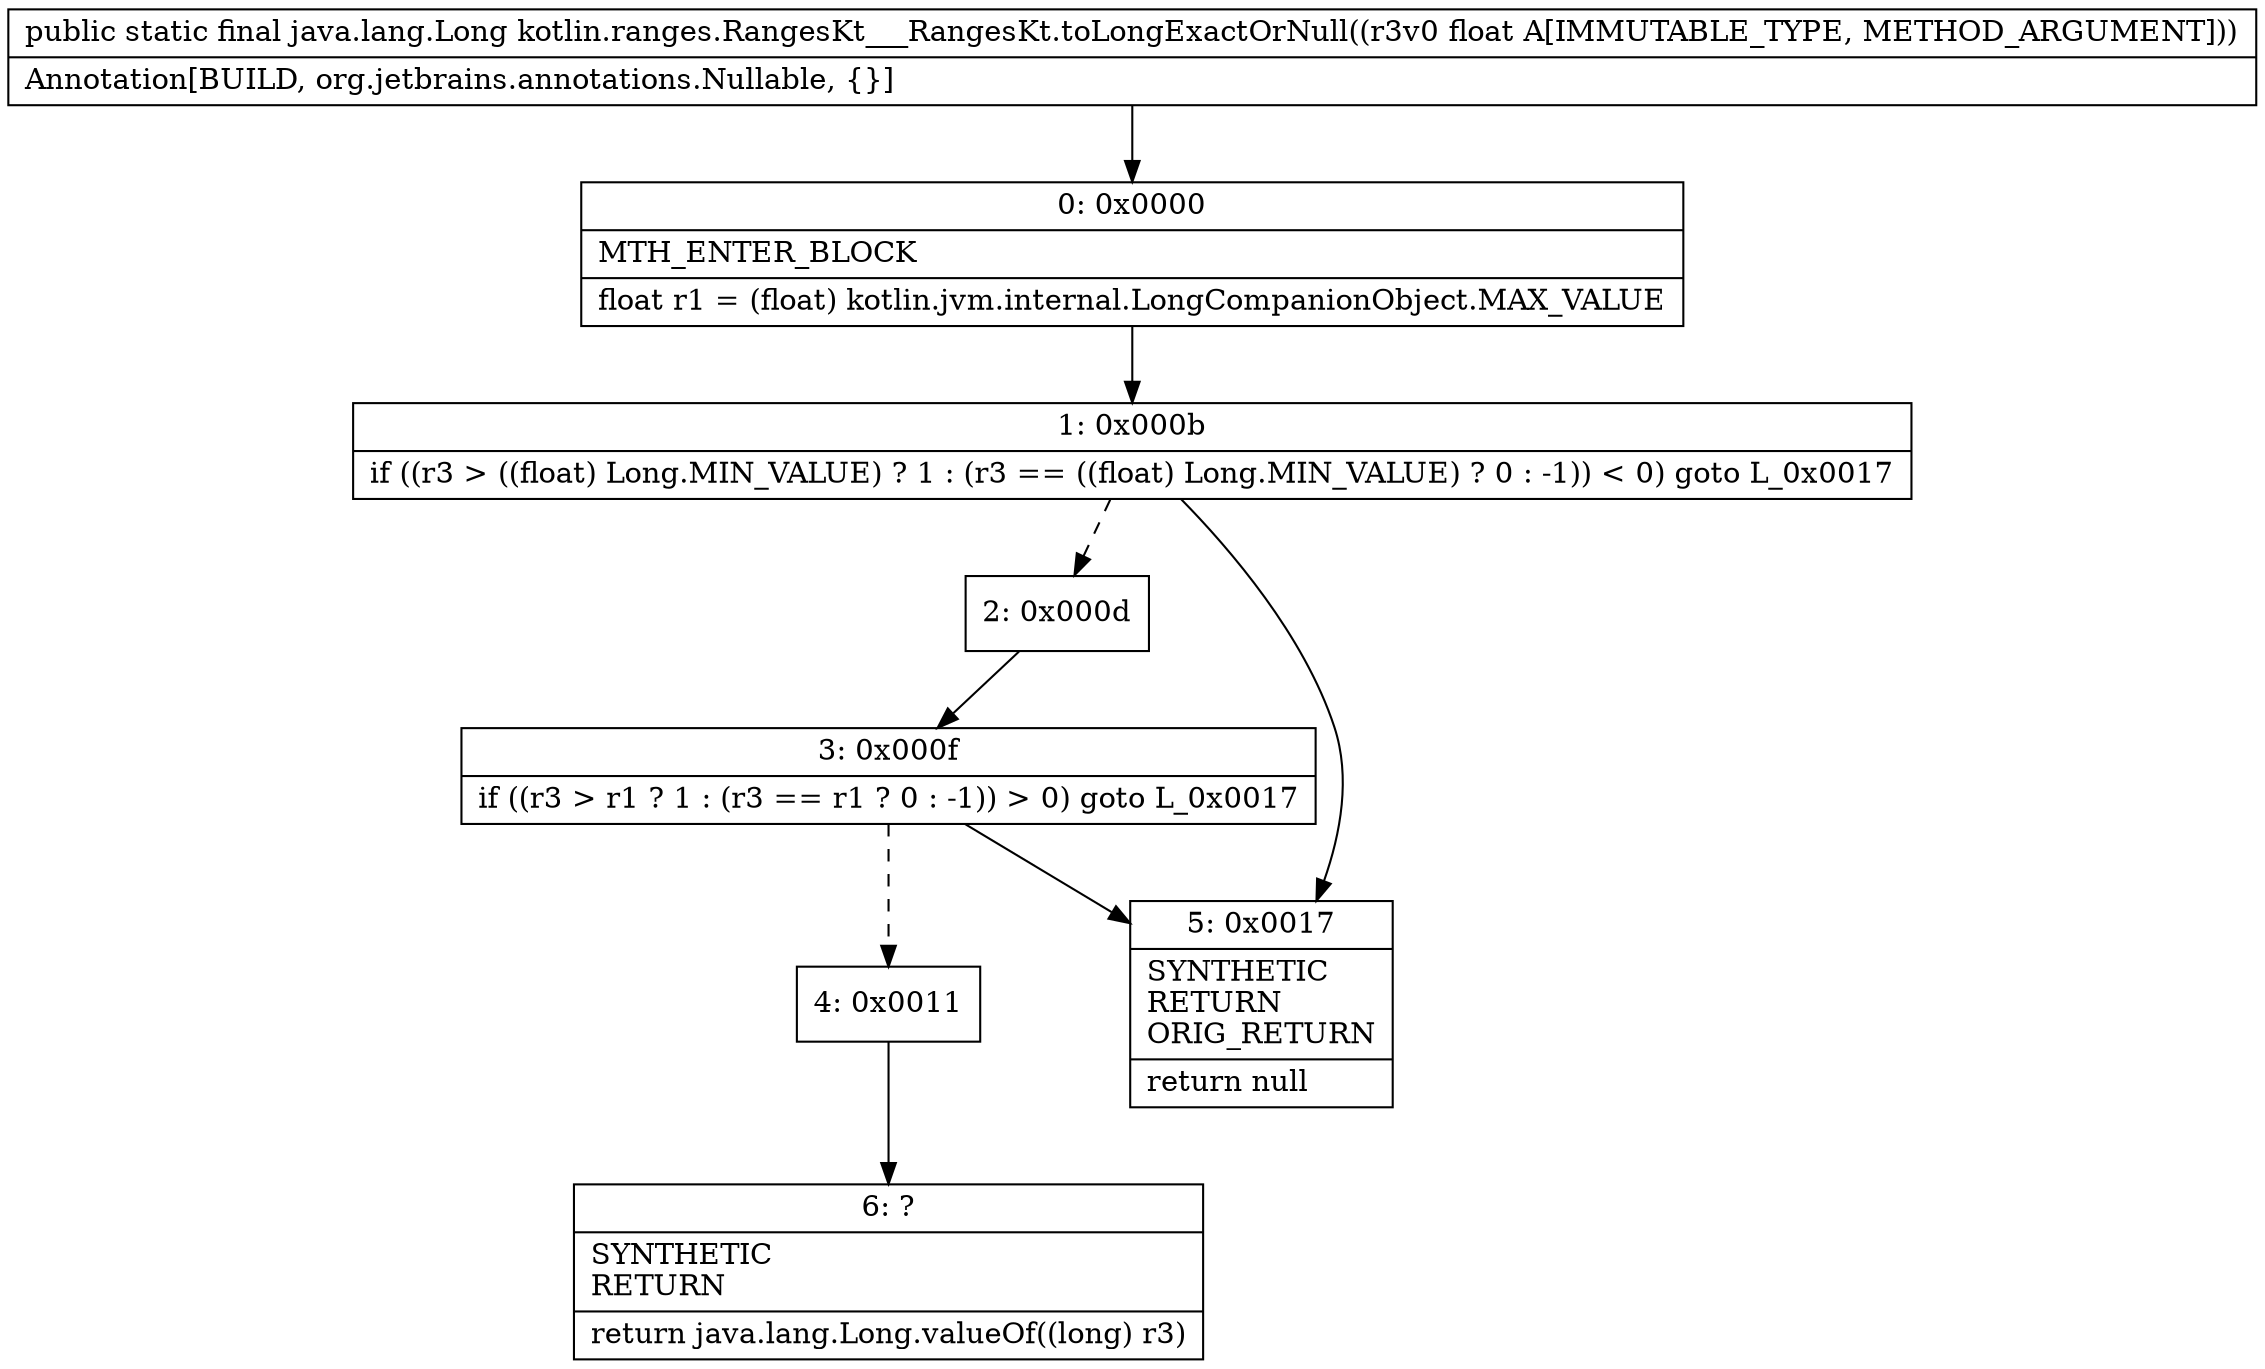 digraph "CFG forkotlin.ranges.RangesKt___RangesKt.toLongExactOrNull(F)Ljava\/lang\/Long;" {
Node_0 [shape=record,label="{0\:\ 0x0000|MTH_ENTER_BLOCK\l|float r1 = (float) kotlin.jvm.internal.LongCompanionObject.MAX_VALUE\l}"];
Node_1 [shape=record,label="{1\:\ 0x000b|if ((r3 \> ((float) Long.MIN_VALUE) ? 1 : (r3 == ((float) Long.MIN_VALUE) ? 0 : \-1)) \< 0) goto L_0x0017\l}"];
Node_2 [shape=record,label="{2\:\ 0x000d}"];
Node_3 [shape=record,label="{3\:\ 0x000f|if ((r3 \> r1 ? 1 : (r3 == r1 ? 0 : \-1)) \> 0) goto L_0x0017\l}"];
Node_4 [shape=record,label="{4\:\ 0x0011}"];
Node_5 [shape=record,label="{5\:\ 0x0017|SYNTHETIC\lRETURN\lORIG_RETURN\l|return null\l}"];
Node_6 [shape=record,label="{6\:\ ?|SYNTHETIC\lRETURN\l|return java.lang.Long.valueOf((long) r3)\l}"];
MethodNode[shape=record,label="{public static final java.lang.Long kotlin.ranges.RangesKt___RangesKt.toLongExactOrNull((r3v0 float A[IMMUTABLE_TYPE, METHOD_ARGUMENT]))  | Annotation[BUILD, org.jetbrains.annotations.Nullable, \{\}]\l}"];
MethodNode -> Node_0;
Node_0 -> Node_1;
Node_1 -> Node_2[style=dashed];
Node_1 -> Node_5;
Node_2 -> Node_3;
Node_3 -> Node_4[style=dashed];
Node_3 -> Node_5;
Node_4 -> Node_6;
}

